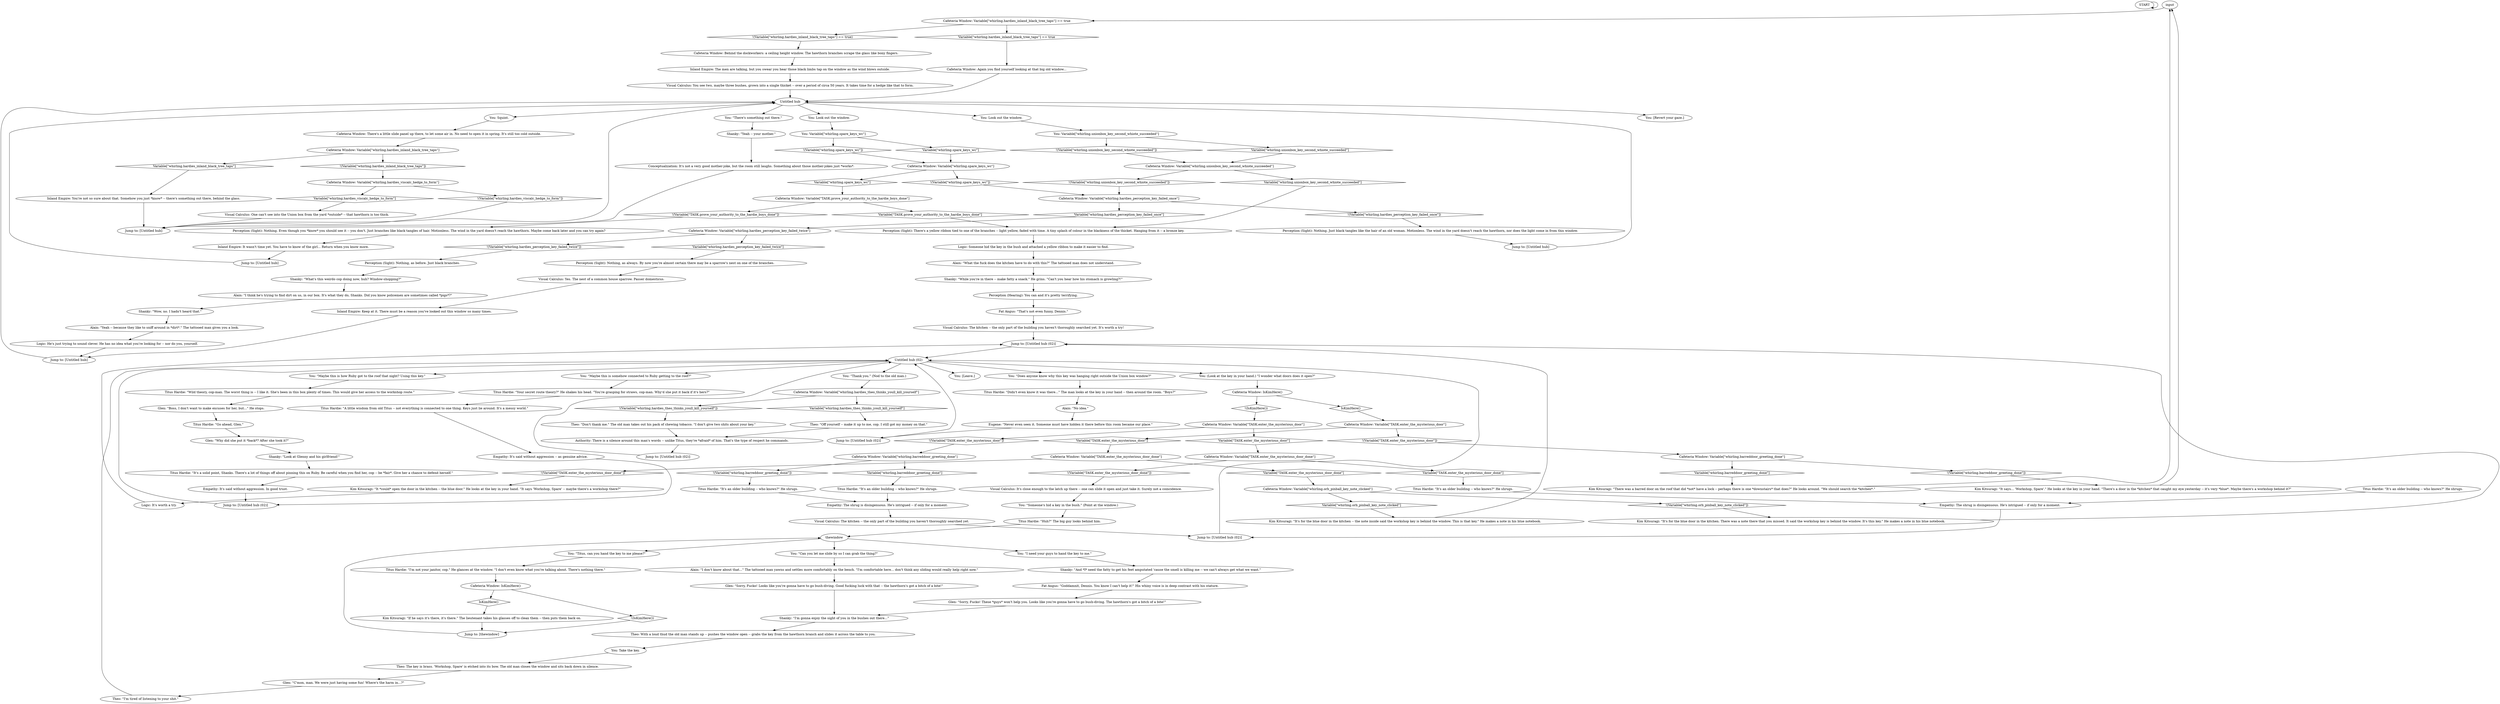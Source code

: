 # WHIRLING F1 / SPARE WORKSHOP KEYS
# Somewhere in the room are the previous owner's spare keys to the pinball workshop (door in kitchen). This is the (perc check hidden) dialogue where you find them. (One path to hidden access to roof)1) Mis-connect to instigator because of room
# ==================================================
digraph G {
	  0 [label="START"];
	  1 [label="input"];
	  2 [label="Alain: \"What the fuck does the kitchen have to do with this?\" The tattooed man does not understand."];
	  3 [label="Visual Calculus: It's close enough to the latch up there -- one can slide it open and just take it. Surely not a coincidence."];
	  4 [label="Titus Hardie: \"It's an older building -- who knows?\" He shrugs."];
	  5 [label="Cafeteria Window: Variable[\"TASK.enter_the_mysterious_door_done\"]"];
	  6 [label="Variable[\"TASK.enter_the_mysterious_door_done\"]", shape=diamond];
	  7 [label="!(Variable[\"TASK.enter_the_mysterious_door_done\"])", shape=diamond];
	  8 [label="Empathy: It's said without aggression -- as genuine advice."];
	  9 [label="You: \"There's something out there.\""];
	  10 [label="Shanky: \"Yeah -- your mother.\""];
	  11 [label="Untitled hub"];
	  12 [label="Perception (Sight): Nothing, as before. Just black branches."];
	  13 [label="Visual Calculus: You see two, maybe three bushes, grown into a single thicket -- over a period of circa 50 years. It takes time for a hedge like that to form."];
	  14 [label="Conceptualization: It's not a very good mother-joke, but the room still laughs. Something about those mother-jokes just *works*."];
	  15 [label="Theo: \"Off yourself -- make it up to me, cop. I still got my money on that.\""];
	  16 [label="You: \"I need your guys to hand the key to me.\""];
	  17 [label="You: Take the key."];
	  18 [label="Jump to: [Untitled hub]"];
	  19 [label="Empathy: The shrug is disingenuous. He's intrigued -- if only for a moment."];
	  20 [label="Cafeteria Window: Variable[\"whirling.orb_pinball_key_note_clicked\"]"];
	  21 [label="Variable[\"whirling.orb_pinball_key_note_clicked\"]", shape=diamond];
	  22 [label="!(Variable[\"whirling.orb_pinball_key_note_clicked\"])", shape=diamond];
	  23 [label="Cafeteria Window: IsKimHere()"];
	  24 [label="IsKimHere()", shape=diamond];
	  25 [label="!(IsKimHere())", shape=diamond];
	  26 [label="Cafeteria Window: There's a little slide panel up there, to let some air in. No need to open it in spring. It's still too cold outside."];
	  27 [label="Cafeteria Window: Variable[\"whirling.hardies_theo_thinks_youll_kill_yourself\"]"];
	  28 [label="Variable[\"whirling.hardies_theo_thinks_youll_kill_yourself\"]", shape=diamond];
	  29 [label="!(Variable[\"whirling.hardies_theo_thinks_youll_kill_yourself\"])", shape=diamond];
	  30 [label="Glen: \"Why did she put it *back*? After she took it?\""];
	  31 [label="Glen: \"Boss, I don't want to make excuses for her, but...\" He stops."];
	  32 [label="Perception (Sight): There's a yellow ribbon tied to one of the branches -- light yellow, faded with time. A tiny splash of colour in the blackness of the thicket. Hanging from it -- a bronze key."];
	  33 [label="You: (Look at the key in your hand.) \"I wonder what doors does it open?\""];
	  34 [label="Visual Calculus: The kitchen -- the only part of the building you haven't thoroughly searched yet."];
	  35 [label="Theo: With a loud thud the old man stands up -- pushes the window open -- grabs the key from the hawthorn branch and slides it across the table to you."];
	  36 [label="Theo: \"I'm tired of listening to your shit.\""];
	  37 [label="Cafeteria Window: Variable[\"whirling.hardies_viscalc_hedge_to_form\"]"];
	  38 [label="Variable[\"whirling.hardies_viscalc_hedge_to_form\"]", shape=diamond];
	  39 [label="!(Variable[\"whirling.hardies_viscalc_hedge_to_form\"])", shape=diamond];
	  40 [label="Shanky: \"Wow, no. I hadn't heard that.\""];
	  41 [label="Jump to: [Untitled hub (02)]"];
	  42 [label="You: [Leave.]"];
	  43 [label="Logic: It's worth a try."];
	  44 [label="Titus Hardie: \"It's an older building -- who knows?\" He shrugs."];
	  45 [label="You: \"Thank you.\" (Nod to the old man.)"];
	  46 [label="You: Look out the window."];
	  47 [label="You: Variable[\"whirling.unionbox_key_second_whiote_succeeded\"]"];
	  48 [label="Variable[\"whirling.unionbox_key_second_whiote_succeeded\"]", shape=diamond];
	  49 [label="!(Variable[\"whirling.unionbox_key_second_whiote_succeeded\"])", shape=diamond];
	  50 [label="You: [Revert your gaze.]"];
	  51 [label="Kim Kitsuragi: \"There was a barred door on the roof that did *not* have a lock -- perhaps there is one *downstairs* that does?\" He looks around. \"We should search the *kitchen*.\""];
	  52 [label="Alain: \"I think he's trying to find dirt on us, in our box. It's what they do, Shanks. Did you know policemen are sometimes called *pigs*?\""];
	  53 [label="Titus Hardie: \"Didn't even know it was there...\" The man looks at the key in your hand -- then around the room. \"Boys?\""];
	  54 [label="Cafeteria Window: IsKimHere()"];
	  55 [label="IsKimHere()", shape=diamond];
	  56 [label="!(IsKimHere())", shape=diamond];
	  57 [label="Glen: \"Sorry, Fucko! These *guys* won't help you. Looks like you're gonna have to go bush-diving. The hawthorn's got a bitch of a bite!\""];
	  58 [label="Theo: \"Don't thank me.\" The old man takes out his pack of chewing tobacco. \"I don't give two shits about your key.\""];
	  59 [label="Cafeteria Window: Behind the dockworkers: a ceiling height window. The hawthorn branches scrape the glass like bony fingers."];
	  60 [label="Empathy: The shrug is disingenuous. He's intrigued -- if only for a moment."];
	  61 [label="Titus Hardie: \"A little wisdom from old Titus -- not everything is connected to one thing. Keys just lie around. It's a messy world.\""];
	  62 [label="Cafeteria Window: Variable[\"whirling.hardies_perception_key_failed_twice\"]"];
	  63 [label="Variable[\"whirling.hardies_perception_key_failed_twice\"]", shape=diamond];
	  64 [label="!(Variable[\"whirling.hardies_perception_key_failed_twice\"])", shape=diamond];
	  65 [label="You: \"Maybe this is somehow connected to Ruby getting to the roof?\""];
	  66 [label="Kim Kitsuragi: \"It's for the blue door in the kitchen -- the note inside said the workshop key is behind the window. This is that key.\" He makes a note in his blue notebook."];
	  67 [label="Alain: \"Yeah -- because they like to sniff around in *dirt*.\" The tattooed man gives you a look."];
	  68 [label="Titus Hardie: \"Wild theory, cop-man. The worst thing is -- I like it. She's been in this box plenty of times. This would give her access to the workshop route.\""];
	  69 [label="Logic: He's just trying to sound clever. He has no idea what you're looking for -- nor do you, yourself."];
	  70 [label="Cafeteria Window: Variable[\"TASK.enter_the_mysterious_door\"]"];
	  71 [label="Variable[\"TASK.enter_the_mysterious_door\"]", shape=diamond];
	  72 [label="!(Variable[\"TASK.enter_the_mysterious_door\"])", shape=diamond];
	  73 [label="Cafeteria Window: Variable[\"TASK.prove_your_authority_to_the_hardie_boys_done\"]"];
	  74 [label="Variable[\"TASK.prove_your_authority_to_the_hardie_boys_done\"]", shape=diamond];
	  75 [label="!(Variable[\"TASK.prove_your_authority_to_the_hardie_boys_done\"])", shape=diamond];
	  76 [label="Inland Empire: The men are talking, but you swear you hear those black limbs tap on the window as the wind blows outside."];
	  77 [label="Cafeteria Window: Variable[\"whirling.spare_keys_wc\"]"];
	  78 [label="Variable[\"whirling.spare_keys_wc\"]", shape=diamond];
	  79 [label="!(Variable[\"whirling.spare_keys_wc\"])", shape=diamond];
	  80 [label="Perception (Sight): Nothing. Just black tangles like the hair of an old woman. Motionless. The wind in the yard doesn't reach the hawthorn, nor does the light come in from this window."];
	  81 [label="Cafeteria Window: Variable[\"whirling.barreddoor_greeting_done\"]"];
	  82 [label="Variable[\"whirling.barreddoor_greeting_done\"]", shape=diamond];
	  83 [label="!(Variable[\"whirling.barreddoor_greeting_done\"])", shape=diamond];
	  84 [label="Jump to: [Untitled hub]"];
	  85 [label="Titus Hardie: \"Huh?\" The big guy looks behind him."];
	  86 [label="Jump to: [Untitled hub (02)]"];
	  87 [label="Untitled hub (02)"];
	  88 [label="Inland Empire: It wasn't time yet. You have to know of the girl... Return when you know more."];
	  89 [label="Shanky: \"While you're in there -- make fatty a snack.\" He grins. \"Can't you hear how his stomach is growling?!\""];
	  90 [label="Titus Hardie: \"It's a solid point, Shanks. There's a lot of things off about pinning this on Ruby. Be careful when you find her, cop -- be *fair*. Give her a chance to defend herself.\""];
	  91 [label="Perception (Sight): Nothing, as always. By now you're almost certain there may be a sparrow's nest on one of the branches."];
	  92 [label="Jump to: [Untitled hub]"];
	  93 [label="Shanky: \"I'm gonna enjoy the sight of you in the bushes out there...\""];
	  94 [label="Titus Hardie: \"It's an older building -- who knows?\" He shrugs."];
	  95 [label="Cafeteria Window: Variable[\"whirling.unionbox_key_second_whiote_succeeded\"]"];
	  96 [label="Variable[\"whirling.unionbox_key_second_whiote_succeeded\"]", shape=diamond];
	  97 [label="!(Variable[\"whirling.unionbox_key_second_whiote_succeeded\"])", shape=diamond];
	  98 [label="Perception (Hearing): You can and it's pretty terrifying."];
	  99 [label="Kim Kitsuragi: \"It's for the blue door in the kitchen. There was a note there that you missed. It said the workshop key is behind the window. It's this key.\" He makes a note in his blue notebook."];
	  100 [label="Titus Hardie: \"Your secret route theory?\" He shakes his head. \"You're grasping for straws, cop-man. Why'd she put it back if it's hers?\""];
	  101 [label="Shanky: \"What's this weirdo cop doing now, huh? Window-shopping?\""];
	  102 [label="Jump to: [Untitled hub (02)]"];
	  103 [label="Titus Hardie: \"I'm not your janitor, cop.\" He glances at the window. \"I don't even know what you're talking about. There's nothing there.\""];
	  104 [label="Titus Hardie: \"It's an older building -- who knows?\" He shrugs."];
	  105 [label="You: \"Someone's hid a key in the bush.\" (Point at the window.)"];
	  106 [label="Cafeteria Window: Again you find yourself looking at that big old window..."];
	  107 [label="Kim Kitsuragi: \"It *could* open the door in the kitchen -- the blue door.\" He looks at the key in your hand. \"It says 'Workshop, Spare' -- maybe there's a workshop there?\""];
	  108 [label="Visual Calculus: Yes. The nest of a common house sparrow. Passer domesticus."];
	  109 [label="Kim Kitsuragi: \"If he says it's there, it's there.\" The lieutenant takes his glasses off to clean them -- then puts them back on."];
	  110 [label="You: \"Can you let me slide by so I can grab the thing?\""];
	  111 [label="Theo: The key is brass. 'Workshop, Spare' is etched into its bow. The old man closes the window and sits back down in silence."];
	  112 [label="Fat Angus: \"That's not even funny, Dennis.\""];
	  113 [label="Logic: Someone hid the key in the bush and attached a yellow ribbon to make it easier to find."];
	  114 [label="Cafeteria Window: Variable[\"TASK.enter_the_mysterious_door\"]"];
	  115 [label="Variable[\"TASK.enter_the_mysterious_door\"]", shape=diamond];
	  116 [label="!(Variable[\"TASK.enter_the_mysterious_door\"])", shape=diamond];
	  117 [label="Perception (Sight): Nothing. Even though you *know* you should see it -- you don't. Just branches like black tangles of hair. Motionless. The wind in the yard doesn't reach the hawthorn. Maybe come back later and you can try again?"];
	  118 [label="You: Look out the window."];
	  119 [label="You: Variable[\"whirling.spare_keys_wc\"]"];
	  120 [label="Variable[\"whirling.spare_keys_wc\"]", shape=diamond];
	  121 [label="!(Variable[\"whirling.spare_keys_wc\"])", shape=diamond];
	  122 [label="Empathy: It's said without aggression. In good trust."];
	  123 [label="Alain: \"I don't know about that...\" The tattooed man yawns and settles more comfortably on the bench. \"I'm comfortable here... don't think any sliding would really help right now.\""];
	  124 [label="You: \"Titus, can you hand the key to me please?\""];
	  125 [label="Fat Angus: \"Goddamnit, Dennis. You know I can't help it!\" His whiny voice is in deep contrast with his stature."];
	  126 [label="Cafeteria Window: Variable[\"TASK.enter_the_mysterious_door_done\"]"];
	  127 [label="Variable[\"TASK.enter_the_mysterious_door_done\"]", shape=diamond];
	  128 [label="!(Variable[\"TASK.enter_the_mysterious_door_done\"])", shape=diamond];
	  129 [label="Jump to: [Untitled hub (02)]"];
	  130 [label="Cafeteria Window: Variable[\"whirling.hardies_inland_black_tree_taps\"] == true"];
	  131 [label="Variable[\"whirling.hardies_inland_black_tree_taps\"] == true", shape=diamond];
	  132 [label="!(Variable[\"whirling.hardies_inland_black_tree_taps\"] == true)", shape=diamond];
	  133 [label="Jump to: [Untitled hub]"];
	  134 [label="You: \"Does anyone know why this key was hanging right outside the Union box window?\""];
	  135 [label="You: Squint."];
	  136 [label="Inland Empire: Keep at it. There must be a reason you've looked out this window so many times."];
	  137 [label="Jump to: [Untitled hub (02)]"];
	  138 [label="Alain: \"No idea.\""];
	  139 [label="Cafeteria Window: Variable[\"whirling.hardies_inland_black_tree_taps\"]"];
	  140 [label="Variable[\"whirling.hardies_inland_black_tree_taps\"]", shape=diamond];
	  141 [label="!(Variable[\"whirling.hardies_inland_black_tree_taps\"])", shape=diamond];
	  142 [label="Visual Calculus: One can't see into the Union box from the yard *outside* -- that hawthorn is too thick."];
	  143 [label="You: \"Maybe this is how Ruby got to the roof that night? Using this key.\""];
	  144 [label="thewindow"];
	  145 [label="Glen: \"C'mon, man. We were just having some fun! Where's the harm in...?\""];
	  146 [label="Inland Empire: You're not so sure about that. Somehow you just *know* -- there's something out there, behind the glass."];
	  147 [label="Cafeteria Window: Variable[\"whirling.hardies_perception_key_failed_once\"]"];
	  148 [label="Variable[\"whirling.hardies_perception_key_failed_once\"]", shape=diamond];
	  149 [label="!(Variable[\"whirling.hardies_perception_key_failed_once\"])", shape=diamond];
	  150 [label="Shanky: \"And *I* need the fatty to get his feet amputated 'cause the smell is killing me -- we can't always get what we want.\""];
	  151 [label="Eugene: \"Never even seen it. Someone must have hidden it there before this room became our place.\""];
	  152 [label="Glen: \"Sorry, Fucko! Looks like you're gonna have to go bush-diving. Good fucking luck with that -- the hawthorn's got a bitch of a bite!\""];
	  153 [label="Visual Calculus: The kitchen -- the only part of the building you haven't thoroughly searched yet. It's worth a try!"];
	  154 [label="Cafeteria Window: Variable[\"whirling.barreddoor_greeting_done\"]"];
	  155 [label="Variable[\"whirling.barreddoor_greeting_done\"]", shape=diamond];
	  156 [label="!(Variable[\"whirling.barreddoor_greeting_done\"])", shape=diamond];
	  157 [label="Kim Kitsuragi: \"It says... 'Workshop, Spare'.\" He looks at the key in your hand. \"There's a door in the *kitchen* that caught my eye yesterday -- it's very *blue*. Maybe there's a workshop behind it?\""];
	  158 [label="Shanky: \"Look at Glenny and his girlfriend!\""];
	  159 [label="Titus Hardie: \"Go ahead, Glen.\""];
	  160 [label="Jump to: [thewindow]"];
	  161 [label="Authority: There is a silence around this man's words -- unlike Titus, they're *afraid* of him. That's the type of respect he commands."];
	  0 -> 0
	  1 -> 130
	  2 -> 89
	  3 -> 105
	  4 -> 19
	  5 -> 6
	  5 -> 7
	  6 -> 20
	  7 -> 107
	  8 -> 41
	  9 -> 10
	  10 -> 14
	  11 -> 135
	  11 -> 9
	  11 -> 46
	  11 -> 50
	  11 -> 118
	  12 -> 101
	  13 -> 11
	  14 -> 133
	  15 -> 161
	  16 -> 150
	  17 -> 111
	  18 -> 11
	  19 -> 129
	  20 -> 21
	  20 -> 22
	  21 -> 66
	  22 -> 99
	  23 -> 24
	  23 -> 25
	  24 -> 114
	  25 -> 70
	  26 -> 139
	  27 -> 28
	  27 -> 29
	  28 -> 15
	  29 -> 58
	  30 -> 158
	  31 -> 159
	  32 -> 113
	  33 -> 23
	  34 -> 129
	  35 -> 17
	  36 -> 87
	  37 -> 38
	  37 -> 39
	  38 -> 142
	  39 -> 133
	  40 -> 67
	  41 -> 87
	  43 -> 137
	  44 -> 19
	  45 -> 27
	  46 -> 47
	  47 -> 48
	  47 -> 49
	  48 -> 95
	  49 -> 95
	  51 -> 1
	  52 -> 40
	  53 -> 138
	  54 -> 56
	  54 -> 55
	  55 -> 109
	  56 -> 160
	  57 -> 93
	  58 -> 161
	  59 -> 76
	  60 -> 34
	  61 -> 8
	  62 -> 64
	  62 -> 63
	  63 -> 91
	  64 -> 12
	  65 -> 100
	  66 -> 137
	  67 -> 69
	  68 -> 31
	  69 -> 92
	  70 -> 72
	  70 -> 71
	  71 -> 126
	  72 -> 154
	  73 -> 74
	  73 -> 75
	  74 -> 32
	  75 -> 117
	  76 -> 13
	  77 -> 78
	  77 -> 79
	  78 -> 73
	  79 -> 147
	  80 -> 84
	  81 -> 82
	  81 -> 83
	  82 -> 51
	  83 -> 157
	  84 -> 11
	  85 -> 144
	  86 -> 87
	  87 -> 65
	  87 -> 33
	  87 -> 134
	  87 -> 42
	  87 -> 45
	  87 -> 143
	  88 -> 18
	  89 -> 98
	  90 -> 122
	  91 -> 108
	  92 -> 11
	  93 -> 35
	  94 -> 60
	  95 -> 96
	  95 -> 97
	  96 -> 32
	  97 -> 147
	  98 -> 112
	  99 -> 137
	  100 -> 61
	  101 -> 52
	  102 -> 87
	  103 -> 54
	  104 -> 60
	  105 -> 85
	  106 -> 11
	  107 -> 43
	  108 -> 136
	  109 -> 160
	  110 -> 123
	  111 -> 145
	  112 -> 153
	  113 -> 2
	  114 -> 115
	  114 -> 116
	  115 -> 5
	  116 -> 81
	  117 -> 88
	  118 -> 119
	  119 -> 120
	  119 -> 121
	  120 -> 77
	  121 -> 77
	  122 -> 41
	  123 -> 152
	  124 -> 103
	  125 -> 57
	  126 -> 128
	  126 -> 127
	  127 -> 44
	  128 -> 3
	  129 -> 87
	  130 -> 131
	  130 -> 132
	  131 -> 106
	  132 -> 59
	  133 -> 11
	  134 -> 53
	  135 -> 26
	  136 -> 92
	  137 -> 87
	  138 -> 151
	  139 -> 140
	  139 -> 141
	  140 -> 146
	  141 -> 37
	  142 -> 133
	  143 -> 68
	  144 -> 16
	  144 -> 124
	  144 -> 110
	  145 -> 36
	  146 -> 133
	  147 -> 148
	  147 -> 149
	  148 -> 62
	  149 -> 80
	  150 -> 125
	  151 -> 102
	  152 -> 93
	  153 -> 137
	  154 -> 155
	  154 -> 156
	  155 -> 104
	  156 -> 94
	  157 -> 1
	  158 -> 90
	  159 -> 30
	  160 -> 144
	  161 -> 86
}

